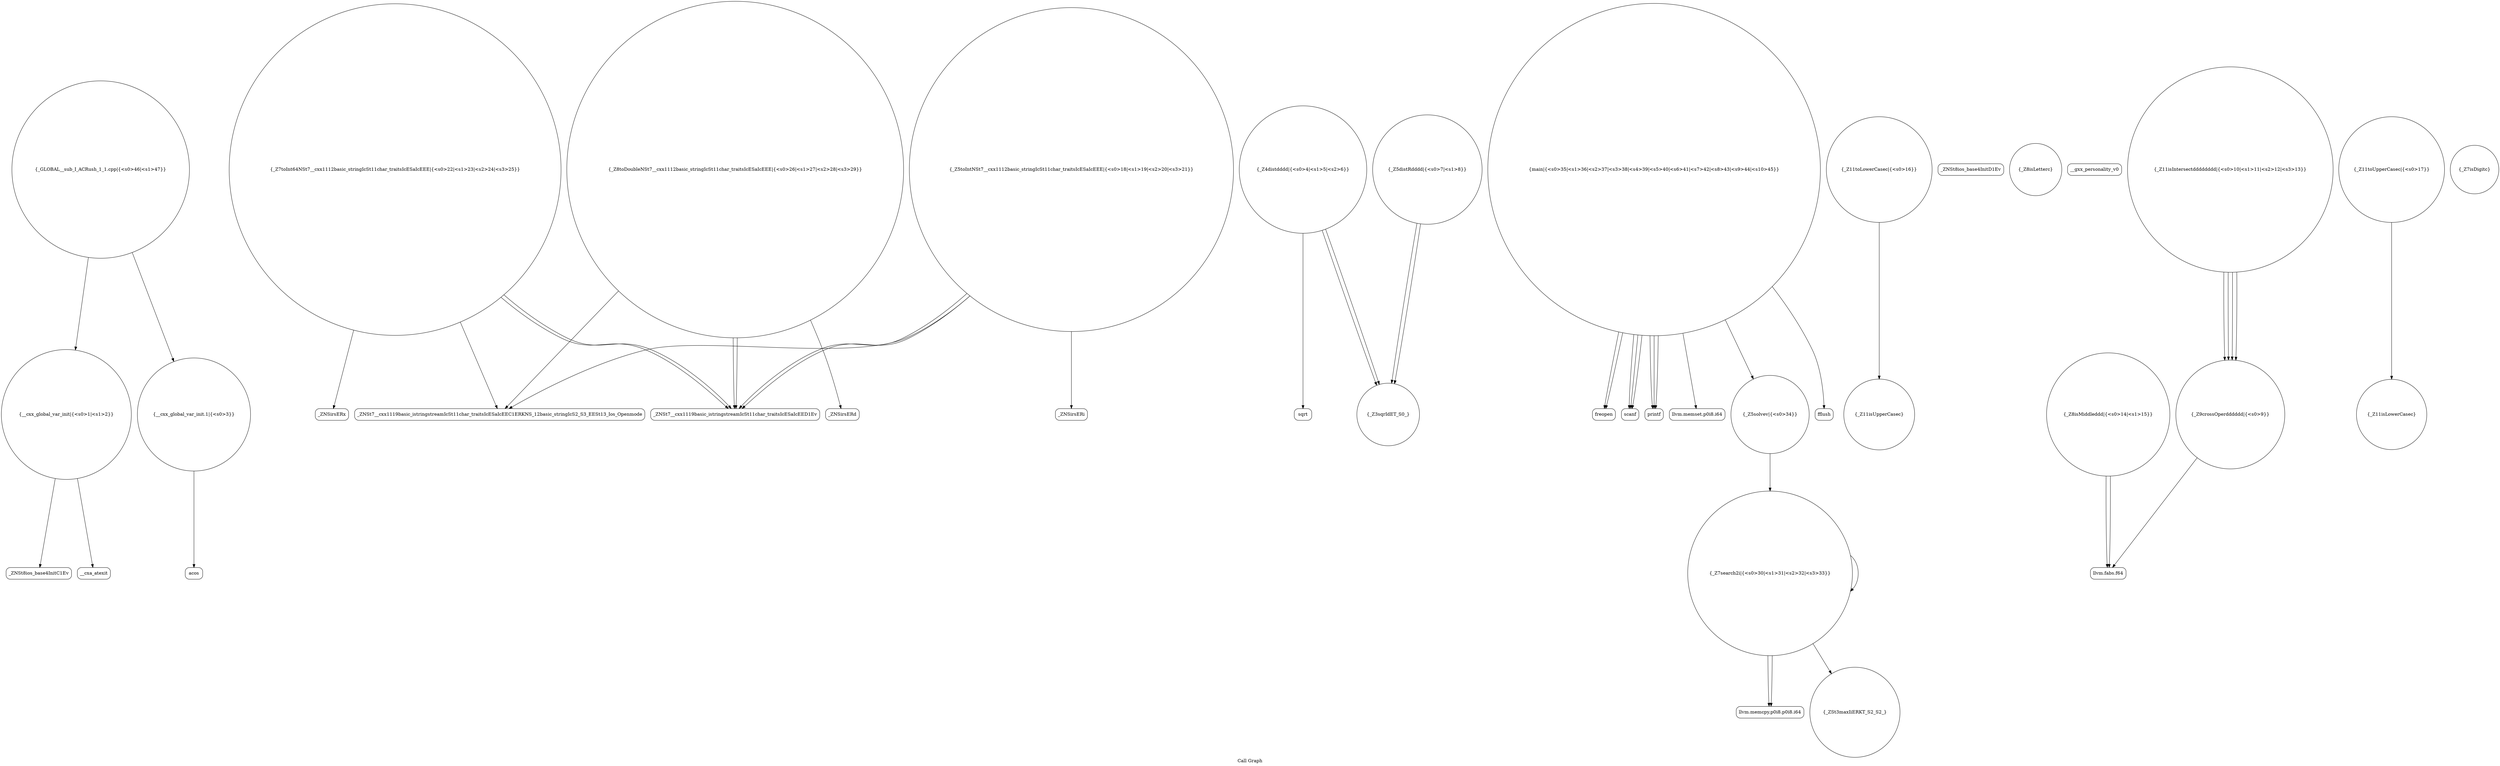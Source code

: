 digraph "Call Graph" {
	label="Call Graph";

	Node0x56023102a110 [shape=record,shape=circle,label="{__cxx_global_var_init|{<s0>1|<s1>2}}"];
	Node0x56023102a110:s0 -> Node0x56023102a190[color=black];
	Node0x56023102a110:s1 -> Node0x56023110fa00[color=black];
	Node0x560231110580 [shape=record,shape=Mrecord,label="{_ZNSirsERx}"];
	Node0x56023110fc00 [shape=record,shape=Mrecord,label="{sqrt}"];
	Node0x560231110900 [shape=record,shape=circle,label="{main|{<s0>35|<s1>36|<s2>37|<s3>38|<s4>39|<s5>40|<s6>41|<s7>42|<s8>43|<s9>44|<s10>45}}"];
	Node0x560231110900:s0 -> Node0x560231110980[color=black];
	Node0x560231110900:s1 -> Node0x560231110980[color=black];
	Node0x560231110900:s2 -> Node0x560231110a00[color=black];
	Node0x560231110900:s3 -> Node0x560231110a80[color=black];
	Node0x560231110900:s4 -> Node0x560231110a00[color=black];
	Node0x560231110900:s5 -> Node0x560231110b00[color=black];
	Node0x560231110900:s6 -> Node0x560231110a00[color=black];
	Node0x560231110900:s7 -> Node0x560231110880[color=black];
	Node0x560231110900:s8 -> Node0x560231110a80[color=black];
	Node0x560231110900:s9 -> Node0x560231110a80[color=black];
	Node0x560231110900:s10 -> Node0x560231110b80[color=black];
	Node0x56023110ff80 [shape=record,shape=circle,label="{_Z11isUpperCasec}"];
	Node0x560231110300 [shape=record,shape=Mrecord,label="{_ZNSt7__cxx1119basic_istringstreamIcSt11char_traitsIcESaIcEEC1ERKNS_12basic_stringIcS2_S3_EESt13_Ios_Openmode}"];
	Node0x56023110f980 [shape=record,shape=Mrecord,label="{_ZNSt8ios_base4InitD1Ev}"];
	Node0x560231110680 [shape=record,shape=Mrecord,label="{_ZNSirsERd}"];
	Node0x56023110fd00 [shape=record,shape=circle,label="{_Z5distRdddd|{<s0>7|<s1>8}}"];
	Node0x56023110fd00:s0 -> Node0x56023110fc80[color=black];
	Node0x56023110fd00:s1 -> Node0x56023110fc80[color=black];
	Node0x560231110a00 [shape=record,shape=Mrecord,label="{scanf}"];
	Node0x560231110080 [shape=record,shape=circle,label="{_Z8isLetterc}"];
	Node0x560231110400 [shape=record,shape=Mrecord,label="{__gxx_personality_v0}"];
	Node0x56023110fa80 [shape=record,shape=circle,label="{__cxx_global_var_init.1|{<s0>3}}"];
	Node0x56023110fa80:s0 -> Node0x56023110fb00[color=black];
	Node0x560231110780 [shape=record,shape=Mrecord,label="{llvm.memcpy.p0i8.p0i8.i64}"];
	Node0x56023110fe00 [shape=record,shape=Mrecord,label="{llvm.fabs.f64}"];
	Node0x560231110b00 [shape=record,shape=Mrecord,label="{llvm.memset.p0i8.i64}"];
	Node0x560231110180 [shape=record,shape=circle,label="{_Z11toLowerCasec|{<s0>16}}"];
	Node0x560231110180:s0 -> Node0x56023110ff80[color=black];
	Node0x560231110500 [shape=record,shape=circle,label="{_Z7toInt64NSt7__cxx1112basic_stringIcSt11char_traitsIcESaIcEEE|{<s0>22|<s1>23|<s2>24|<s3>25}}"];
	Node0x560231110500:s0 -> Node0x560231110300[color=black];
	Node0x560231110500:s1 -> Node0x560231110580[color=black];
	Node0x560231110500:s2 -> Node0x560231110480[color=black];
	Node0x560231110500:s3 -> Node0x560231110480[color=black];
	Node0x56023110fb80 [shape=record,shape=circle,label="{_Z4distdddd|{<s0>4|<s1>5|<s2>6}}"];
	Node0x56023110fb80:s0 -> Node0x56023110fc80[color=black];
	Node0x56023110fb80:s1 -> Node0x56023110fc80[color=black];
	Node0x56023110fb80:s2 -> Node0x56023110fc00[color=black];
	Node0x560231110880 [shape=record,shape=circle,label="{_Z5solvev|{<s0>34}}"];
	Node0x560231110880:s0 -> Node0x560231110700[color=black];
	Node0x56023110ff00 [shape=record,shape=circle,label="{_Z8isMiddleddd|{<s0>14|<s1>15}}"];
	Node0x56023110ff00:s0 -> Node0x56023110fe00[color=black];
	Node0x56023110ff00:s1 -> Node0x56023110fe00[color=black];
	Node0x560231110c00 [shape=record,shape=circle,label="{_GLOBAL__sub_I_ACRush_1_1.cpp|{<s0>46|<s1>47}}"];
	Node0x560231110c00:s0 -> Node0x56023102a110[color=black];
	Node0x560231110c00:s1 -> Node0x56023110fa80[color=black];
	Node0x560231110280 [shape=record,shape=circle,label="{_Z5toIntNSt7__cxx1112basic_stringIcSt11char_traitsIcESaIcEEE|{<s0>18|<s1>19|<s2>20|<s3>21}}"];
	Node0x560231110280:s0 -> Node0x560231110300[color=black];
	Node0x560231110280:s1 -> Node0x560231110380[color=black];
	Node0x560231110280:s2 -> Node0x560231110480[color=black];
	Node0x560231110280:s3 -> Node0x560231110480[color=black];
	Node0x56023102a190 [shape=record,shape=Mrecord,label="{_ZNSt8ios_base4InitC1Ev}"];
	Node0x560231110600 [shape=record,shape=circle,label="{_Z8toDoubleNSt7__cxx1112basic_stringIcSt11char_traitsIcESaIcEEE|{<s0>26|<s1>27|<s2>28|<s3>29}}"];
	Node0x560231110600:s0 -> Node0x560231110300[color=black];
	Node0x560231110600:s1 -> Node0x560231110680[color=black];
	Node0x560231110600:s2 -> Node0x560231110480[color=black];
	Node0x560231110600:s3 -> Node0x560231110480[color=black];
	Node0x56023110fc80 [shape=record,shape=circle,label="{_Z3sqrIdET_S0_}"];
	Node0x560231110980 [shape=record,shape=Mrecord,label="{freopen}"];
	Node0x560231110000 [shape=record,shape=circle,label="{_Z11isLowerCasec}"];
	Node0x560231110380 [shape=record,shape=Mrecord,label="{_ZNSirsERi}"];
	Node0x56023110fa00 [shape=record,shape=Mrecord,label="{__cxa_atexit}"];
	Node0x560231110700 [shape=record,shape=circle,label="{_Z7search2i|{<s0>30|<s1>31|<s2>32|<s3>33}}"];
	Node0x560231110700:s0 -> Node0x560231110780[color=black];
	Node0x560231110700:s1 -> Node0x560231110800[color=black];
	Node0x560231110700:s2 -> Node0x560231110700[color=black];
	Node0x560231110700:s3 -> Node0x560231110780[color=black];
	Node0x56023110fd80 [shape=record,shape=circle,label="{_Z9crossOperdddddd|{<s0>9}}"];
	Node0x56023110fd80:s0 -> Node0x56023110fe00[color=black];
	Node0x560231110a80 [shape=record,shape=Mrecord,label="{printf}"];
	Node0x560231110100 [shape=record,shape=circle,label="{_Z7isDigitc}"];
	Node0x560231110480 [shape=record,shape=Mrecord,label="{_ZNSt7__cxx1119basic_istringstreamIcSt11char_traitsIcESaIcEED1Ev}"];
	Node0x56023110fb00 [shape=record,shape=Mrecord,label="{acos}"];
	Node0x560231110800 [shape=record,shape=circle,label="{_ZSt3maxIiERKT_S2_S2_}"];
	Node0x56023110fe80 [shape=record,shape=circle,label="{_Z11isIntersectdddddddd|{<s0>10|<s1>11|<s2>12|<s3>13}}"];
	Node0x56023110fe80:s0 -> Node0x56023110fd80[color=black];
	Node0x56023110fe80:s1 -> Node0x56023110fd80[color=black];
	Node0x56023110fe80:s2 -> Node0x56023110fd80[color=black];
	Node0x56023110fe80:s3 -> Node0x56023110fd80[color=black];
	Node0x560231110b80 [shape=record,shape=Mrecord,label="{fflush}"];
	Node0x560231110200 [shape=record,shape=circle,label="{_Z11toUpperCasec|{<s0>17}}"];
	Node0x560231110200:s0 -> Node0x560231110000[color=black];
}
